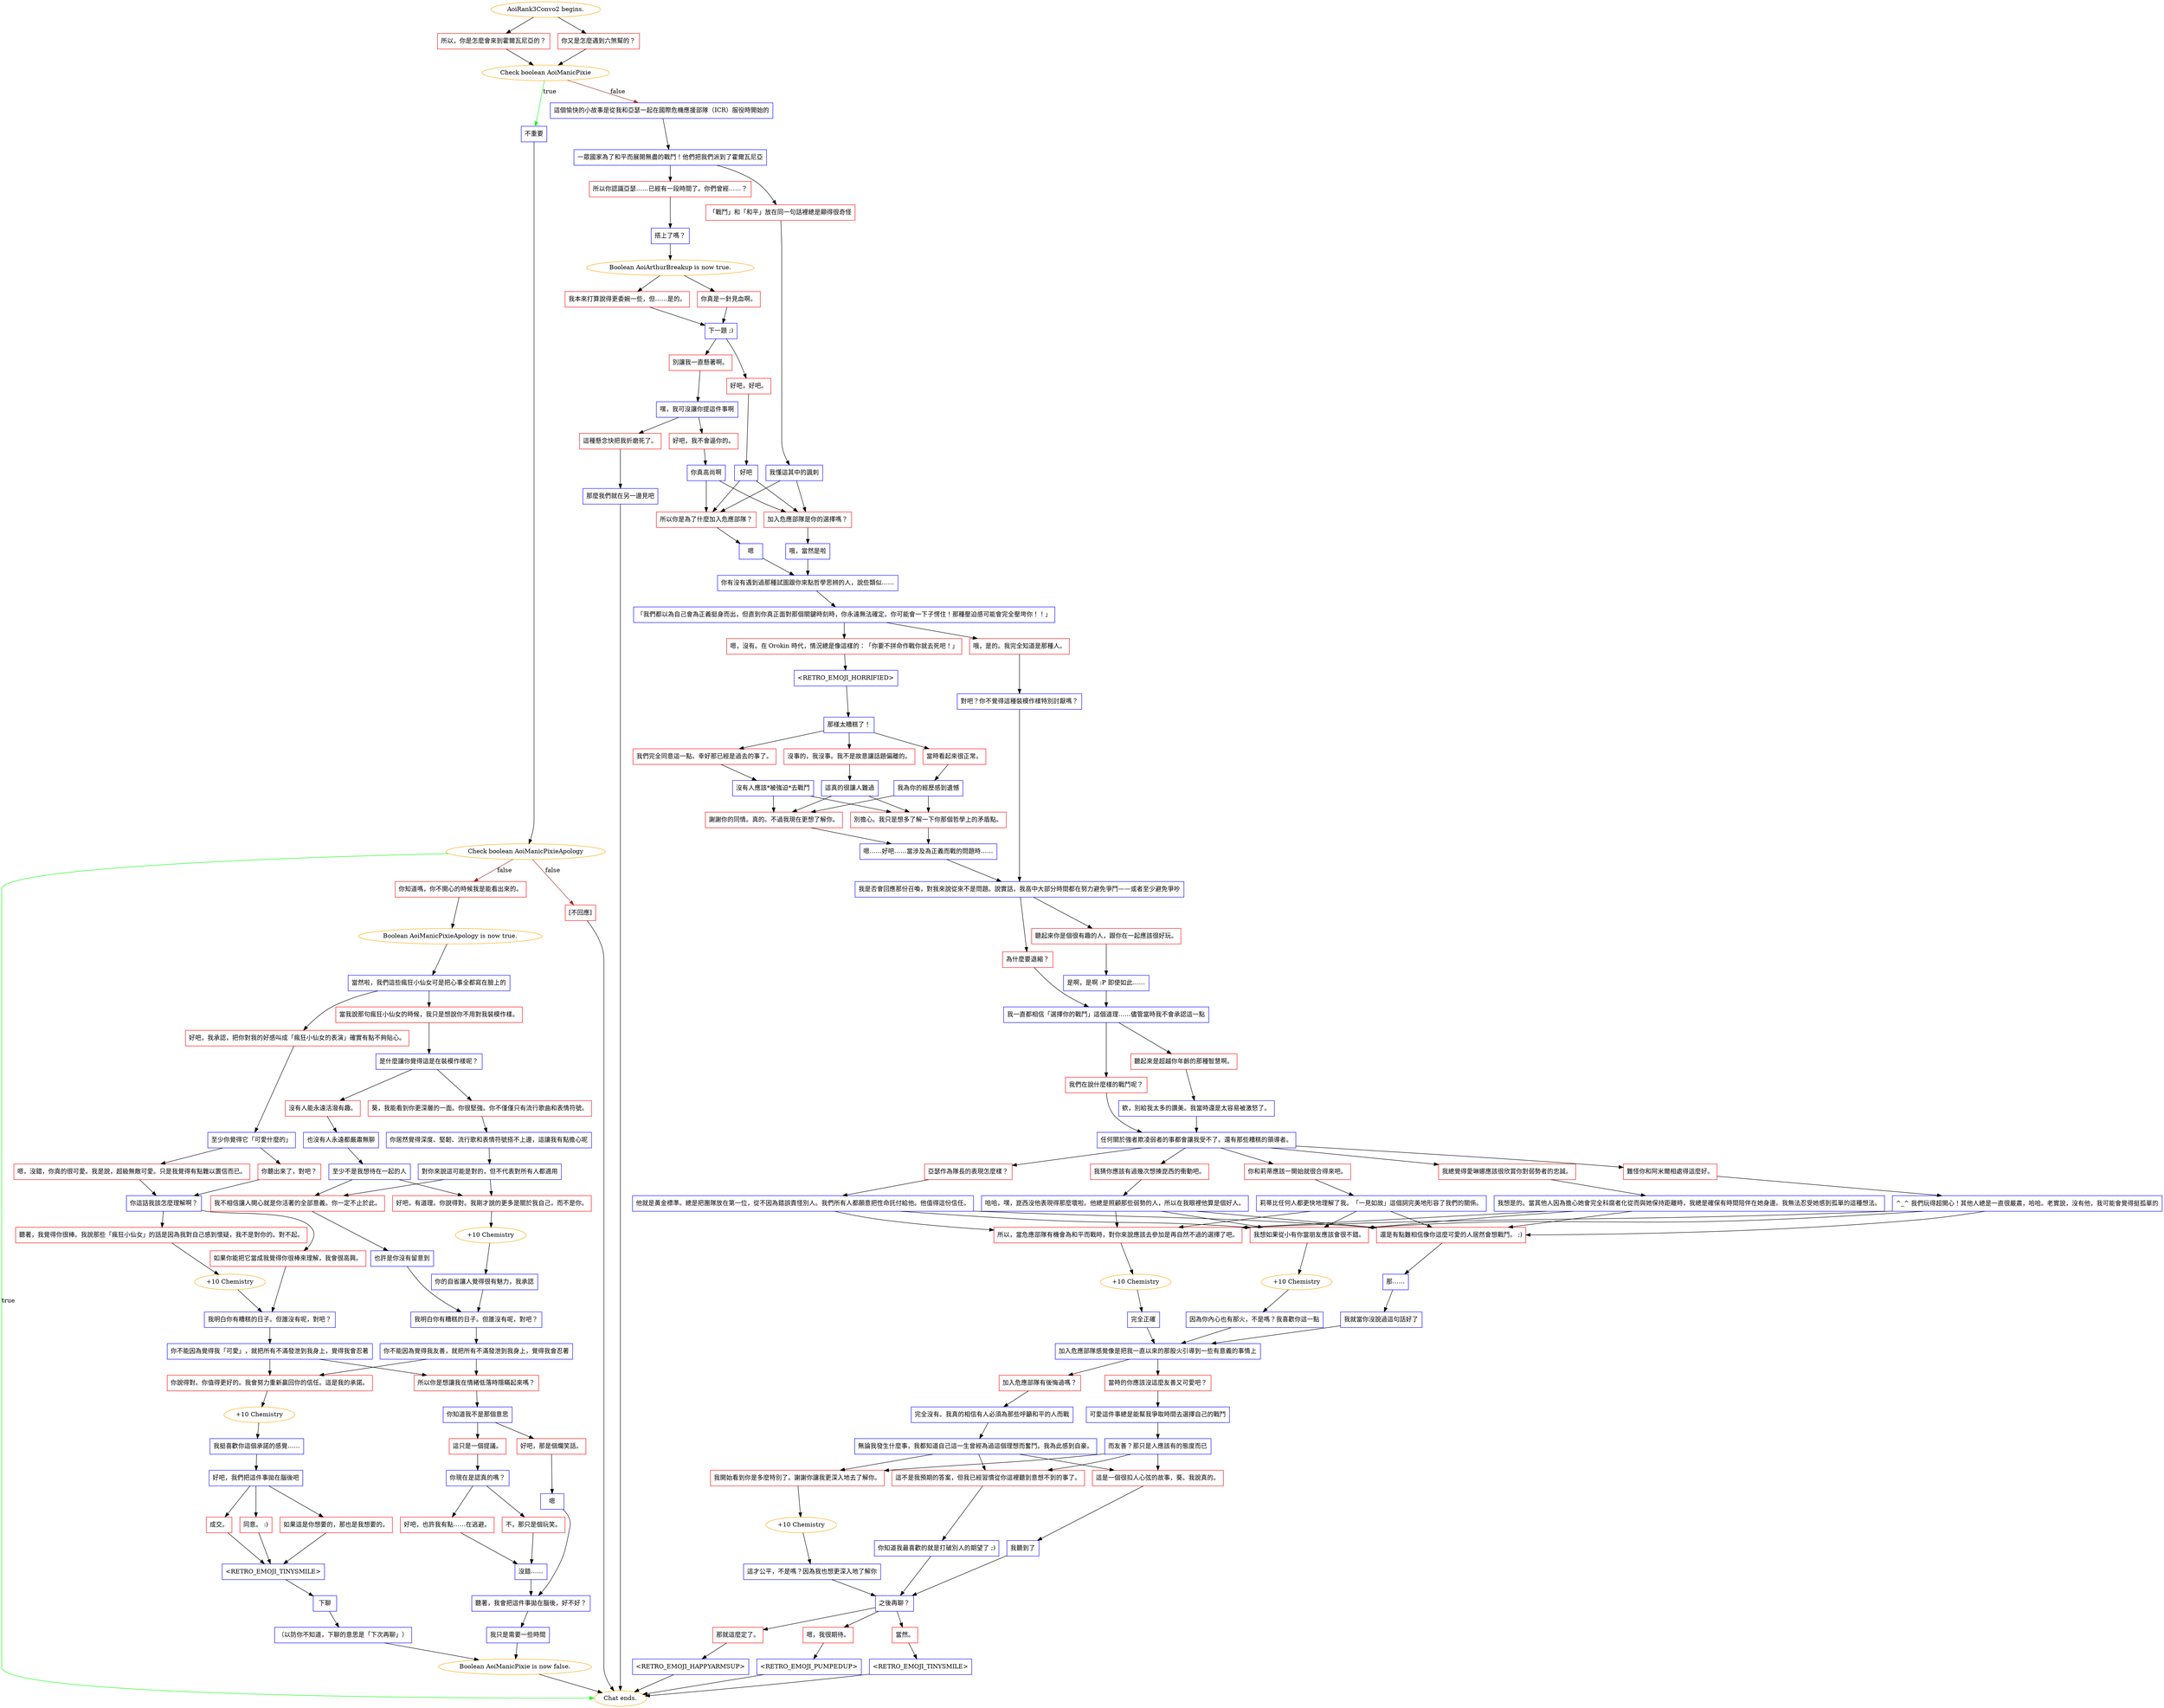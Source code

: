 digraph {
	"AoiRank3Convo2 begins." [color=orange];
		"AoiRank3Convo2 begins." -> j1835705777;
		"AoiRank3Convo2 begins." -> j3258122128;
	j1835705777 [label="所以，你是怎麼會來到霍爾瓦尼亞的？",shape=box,color=red];
		j1835705777 -> j1553637798;
	j3258122128 [label="你又是怎麼遇到六煞幫的？",shape=box,color=red];
		j3258122128 -> j1553637798;
	j1553637798 [label="Check boolean AoiManicPixie",color=orange];
		j1553637798 -> j653067755 [label=true,color=green];
		j1553637798 -> j1207185682 [label=false,color=brown];
	j653067755 [label="不重要",shape=box,color=blue];
		j653067755 -> j2806985163;
	j1207185682 [label="這個愉快的小故事是從我和亞瑟一起在國際危機應援部隊（ICR）服役時開始的",shape=box,color=blue];
		j1207185682 -> j3366111569;
	j2806985163 [label="Check boolean AoiManicPixieApology",color=orange];
		j2806985163 -> "Chat ends." [label=true,color=green];
		j2806985163 -> j2353882087 [label=false,color=brown];
		j2806985163 -> j3233129582 [label=false,color=brown];
	j3366111569 [label="一眾國家為了和平而展開無盡的戰鬥！他們把我們派到了霍爾瓦尼亞",shape=box,color=blue];
		j3366111569 -> j697236840;
		j3366111569 -> j2379774889;
	"Chat ends." [color=orange];
	j2353882087 [label="你知道嗎，你不開心的時候我是能看出來的。",shape=box,color=red];
		j2353882087 -> j2913690572;
	j3233129582 [label="[不回應]",shape=box,color=red];
		j3233129582 -> "Chat ends.";
	j697236840 [label="所以你認識亞瑟……已經有一段時間了。你們曾經……？",shape=box,color=red];
		j697236840 -> j1539836694;
	j2379774889 [label="「戰鬥」和「和平」放在同一句話裡總是顯得很奇怪",shape=box,color=red];
		j2379774889 -> j1006756715;
	j2913690572 [label="Boolean AoiManicPixieApology is now true.",color=orange];
		j2913690572 -> j2150466549;
	j1539836694 [label="搭上了嗎？",shape=box,color=blue];
		j1539836694 -> j1782455318;
	j1006756715 [label="我懂這其中的諷刺",shape=box,color=blue];
		j1006756715 -> j948170476;
		j1006756715 -> j2499015107;
	j2150466549 [label="當然啦，我們這些瘋狂小仙女可是把心事全都寫在臉上的",shape=box,color=blue];
		j2150466549 -> j2364157845;
		j2150466549 -> j3708842883;
	j1782455318 [label="Boolean AoiArthurBreakup is now true.",color=orange];
		j1782455318 -> j2044016064;
		j1782455318 -> j91080333;
	j948170476 [label="所以你是為了什麼加入危應部隊？",shape=box,color=red];
		j948170476 -> j813229975;
	j2499015107 [label="加入危應部隊是你的選擇嗎？",shape=box,color=red];
		j2499015107 -> j1920682609;
	j2364157845 [label="好吧，我承認，把你對我的好感叫成「瘋狂小仙女的表演」確實有點不夠貼心。",shape=box,color=red];
		j2364157845 -> j3018501825;
	j3708842883 [label="當我說那句瘋狂小仙女的時候，我只是想說你不用對我裝模作樣。",shape=box,color=red];
		j3708842883 -> j3346024430;
	j2044016064 [label="我本來打算說得更委婉一些，但……是的。",shape=box,color=red];
		j2044016064 -> j3370133024;
	j91080333 [label="你真是一針見血啊。",shape=box,color=red];
		j91080333 -> j3370133024;
	j813229975 [label="嗯",shape=box,color=blue];
		j813229975 -> j1224868211;
	j1920682609 [label="哦，當然是啦",shape=box,color=blue];
		j1920682609 -> j1224868211;
	j3018501825 [label="至少你覺得它「可愛什麼的」",shape=box,color=blue];
		j3018501825 -> j1787652293;
		j3018501825 -> j4110732031;
	j3346024430 [label="是什麼讓你覺得這是在裝模作樣呢？",shape=box,color=blue];
		j3346024430 -> j4148148888;
		j3346024430 -> j3266710084;
	j3370133024 [label="下一題 ;)",shape=box,color=blue];
		j3370133024 -> j2391965255;
		j3370133024 -> j4160912130;
	j1224868211 [label="你有沒有遇到過那種試圖跟你來點哲學思辨的人，說些類似……",shape=box,color=blue];
		j1224868211 -> j1025389458;
	j1787652293 [label="嗯，沒錯，你真的很可愛。我是說，超級無敵可愛。只是我覺得有點難以置信而已。",shape=box,color=red];
		j1787652293 -> j3395180844;
	j4110732031 [label="你聽出來了，對吧？",shape=box,color=red];
		j4110732031 -> j3395180844;
	j4148148888 [label="沒有人能永遠活潑有趣。",shape=box,color=red];
		j4148148888 -> j1419843028;
	j3266710084 [label="葵，我能看到你更深層的一面。你很堅強。你不僅僅只有流行歌曲和表情符號。",shape=box,color=red];
		j3266710084 -> j2615334354;
	j2391965255 [label="別讓我一直懸著啊。",shape=box,color=red];
		j2391965255 -> j2126176731;
	j4160912130 [label="好吧，好吧。",shape=box,color=red];
		j4160912130 -> j1036058125;
	j1025389458 [label="「我們都以為自己會為正義挺身而出，但直到你真正面對那個關鍵時刻時，你永遠無法確定。你可能會一下子愣住！那種壓迫感可能會完全壓垮你！！」",shape=box,color=blue];
		j1025389458 -> j3131441291;
		j1025389458 -> j2553448964;
	j3395180844 [label="你這話我該怎麼理解啊？",shape=box,color=blue];
		j3395180844 -> j1651112318;
		j3395180844 -> j1601124443;
	j1419843028 [label="也沒有人永遠都嚴肅無聊",shape=box,color=blue];
		j1419843028 -> j2123034285;
	j2615334354 [label="你居然覺得深度、堅韌、流行歌和表情符號搭不上邊，這讓我有點擔心呢",shape=box,color=blue];
		j2615334354 -> j103089273;
	j2126176731 [label="嘿，我可沒讓你提這件事啊",shape=box,color=blue];
		j2126176731 -> j3726465338;
		j2126176731 -> j1345905063;
	j1036058125 [label="好吧",shape=box,color=blue];
		j1036058125 -> j948170476;
		j1036058125 -> j2499015107;
	j3131441291 [label="嗯，沒有。在 Orokin 時代，情況總是像這樣的：「你要不拼命作戰你就去死吧！」",shape=box,color=red];
		j3131441291 -> j1171281437;
	j2553448964 [label="哦，是的。我完全知道是那種人。",shape=box,color=red];
		j2553448964 -> j1313227470;
	j1651112318 [label="聽著，我覺得你很棒。我說那些「瘋狂小仙女」的話是因為我對自己感到懷疑，我不是對你的。對不起。",shape=box,color=red];
		j1651112318 -> j3255386678;
	j1601124443 [label="如果你能把它當成我覺得你很棒來理解，我會很高興。",shape=box,color=red];
		j1601124443 -> j2206698067;
	j2123034285 [label="至少不是我想待在一起的人",shape=box,color=blue];
		j2123034285 -> j1302911432;
		j2123034285 -> j368730454;
	j103089273 [label="對你來說這可能是對的，但不代表對所有人都適用",shape=box,color=blue];
		j103089273 -> j368730454;
		j103089273 -> j1302911432;
	j3726465338 [label="這種懸念快把我折磨死了。",shape=box,color=red];
		j3726465338 -> j951720584;
	j1345905063 [label="好吧，我不會逼你的。",shape=box,color=red];
		j1345905063 -> j2793113644;
	j1171281437 [label="<RETRO_EMOJI_HORRIFIED>",shape=box,color=blue];
		j1171281437 -> j2443237830;
	j1313227470 [label="對吧？你不覺得這種裝模作樣特別討厭嗎？",shape=box,color=blue];
		j1313227470 -> j3153193335;
	j3255386678 [label="+10 Chemistry",color=orange];
		j3255386678 -> j2206698067;
	j2206698067 [label="我明白你有糟糕的日子。但誰沒有呢，對吧？",shape=box,color=blue];
		j2206698067 -> j3979524872;
	j1302911432 [label="我不相信讓人開心就是你活著的全部意義。你一定不止於此。",shape=box,color=red];
		j1302911432 -> j316866946;
	j368730454 [label="好吧，有道理。你說得對。我剛才說的更多是關於我自己，而不是你。",shape=box,color=red];
		j368730454 -> j3867570706;
	j951720584 [label="那麼我們就在另一邊見吧",shape=box,color=blue];
		j951720584 -> "Chat ends.";
	j2793113644 [label="你真高尚啊",shape=box,color=blue];
		j2793113644 -> j948170476;
		j2793113644 -> j2499015107;
	j2443237830 [label="那樣太糟糕了！",shape=box,color=blue];
		j2443237830 -> j4290176390;
		j2443237830 -> j2840454474;
		j2443237830 -> j2161001640;
	j3153193335 [label="我是否會回應那份召喚，對我來說從來不是問題。說實話，我高中大部分時間都在努力避免爭鬥——或者至少避免爭吵",shape=box,color=blue];
		j3153193335 -> j1183847609;
		j3153193335 -> j1001336764;
	j3979524872 [label="你不能因為覺得我「可愛」，就把所有不滿發泄到我身上，覺得我會忍著",shape=box,color=blue];
		j3979524872 -> j2851811274;
		j3979524872 -> j4108143237;
	j316866946 [label="也許是你沒有留意到",shape=box,color=blue];
		j316866946 -> j1398460945;
	j3867570706 [label="+10 Chemistry",color=orange];
		j3867570706 -> j2384257135;
	j4290176390 [label="我們完全同意這一點。幸好那已經是過去的事了。",shape=box,color=red];
		j4290176390 -> j928921863;
	j2840454474 [label="沒事的，我沒事。我不是故意讓話題偏離的。",shape=box,color=red];
		j2840454474 -> j3737708228;
	j2161001640 [label="當時看起來很正常。",shape=box,color=red];
		j2161001640 -> j45789524;
	j1183847609 [label="為什麼要退縮？",shape=box,color=red];
		j1183847609 -> j781344971;
	j1001336764 [label="聽起來你是個很有趣的人，跟你在一起應該很好玩。",shape=box,color=red];
		j1001336764 -> j3010566033;
	j2851811274 [label="你說得對。你值得更好的。我會努力重新贏回你的信任。這是我的承諾。",shape=box,color=red];
		j2851811274 -> j2623194541;
	j4108143237 [label="所以你是想讓我在情緒低落時隱瞞起來嗎？",shape=box,color=red];
		j4108143237 -> j845119133;
	j1398460945 [label="我明白你有糟糕的日子。但誰沒有呢，對吧？",shape=box,color=blue];
		j1398460945 -> j2652204726;
	j2384257135 [label="你的自省讓人覺得很有魅力，我承認",shape=box,color=blue];
		j2384257135 -> j1398460945;
	j928921863 [label="沒有人應該*被強迫*去戰鬥",shape=box,color=blue];
		j928921863 -> j3060701970;
		j928921863 -> j3095182801;
	j3737708228 [label="這真的很讓人難過",shape=box,color=blue];
		j3737708228 -> j3060701970;
		j3737708228 -> j3095182801;
	j45789524 [label="我為你的經歷感到遺憾",shape=box,color=blue];
		j45789524 -> j3060701970;
		j45789524 -> j3095182801;
	j781344971 [label="我一直都相信「選擇你的戰鬥」這個道理……儘管當時我不會承認這一點",shape=box,color=blue];
		j781344971 -> j114172075;
		j781344971 -> j3802211971;
	j3010566033 [label="是啊，是啊 :P 即使如此……",shape=box,color=blue];
		j3010566033 -> j781344971;
	j2623194541 [label="+10 Chemistry",color=orange];
		j2623194541 -> j58520471;
	j845119133 [label="你知道我不是那個意思",shape=box,color=blue];
		j845119133 -> j511024536;
		j845119133 -> j818963549;
	j2652204726 [label="你不能因為覺得我友善，就把所有不滿發泄到我身上，覺得我會忍著",shape=box,color=blue];
		j2652204726 -> j2851811274;
		j2652204726 -> j4108143237;
	j3060701970 [label="謝謝你的同情。真的。不過我現在更想了解你。",shape=box,color=red];
		j3060701970 -> j4116527373;
	j3095182801 [label="別擔心。我只是想多了解一下你那個哲學上的矛盾點。",shape=box,color=red];
		j3095182801 -> j4116527373;
	j114172075 [label="我們在說什麼樣的戰鬥呢？",shape=box,color=red];
		j114172075 -> j2855742255;
	j3802211971 [label="聽起來是超越你年齡的那種智慧啊。",shape=box,color=red];
		j3802211971 -> j582046028;
	j58520471 [label="我挺喜歡你這個承諾的感覺……",shape=box,color=blue];
		j58520471 -> j2242431728;
	j511024536 [label="這只是一個提議。",shape=box,color=red];
		j511024536 -> j1656612579;
	j818963549 [label="好吧，那是個爛笑話。",shape=box,color=red];
		j818963549 -> j2669867118;
	j4116527373 [label="嗯……好吧……當涉及為正義而戰的問題時……",shape=box,color=blue];
		j4116527373 -> j3153193335;
	j2855742255 [label="任何關於強者欺凌弱者的事都會讓我受不了。還有那些糟糕的領導者。",shape=box,color=blue];
		j2855742255 -> j20725445;
		j2855742255 -> j1147430371;
		j2855742255 -> j1913560939;
		j2855742255 -> j3235871833;
		j2855742255 -> j1773307173;
	j582046028 [label="欸，別給我太多的讚美。我當時還是太容易被激怒了。",shape=box,color=blue];
		j582046028 -> j2855742255;
	j2242431728 [label="好吧，我們把這件事拋在腦後吧",shape=box,color=blue];
		j2242431728 -> j2816739033;
		j2242431728 -> j2836481528;
		j2242431728 -> j950826743;
	j1656612579 [label="你現在是認真的嗎？",shape=box,color=blue];
		j1656612579 -> j656581728;
		j1656612579 -> j634800902;
	j2669867118 [label="嗯",shape=box,color=blue];
		j2669867118 -> j3409443967;
	j20725445 [label="亞瑟作為隊長的表現怎麼樣？",shape=box,color=red];
		j20725445 -> j95865568;
	j1147430371 [label="我猜你應該有過幾次想揍崑西的衝動吧。",shape=box,color=red];
		j1147430371 -> j4080222919;
	j1913560939 [label="你和莉蒂應該一開始就很合得來吧。",shape=box,color=red];
		j1913560939 -> j902153616;
	j3235871833 [label="我總覺得愛琳娜應該很欣賞你對弱勢者的忠誠。",shape=box,color=red];
		j3235871833 -> j3308592098;
	j1773307173 [label="難怪你和阿米爾相處得這麼好。",shape=box,color=red];
		j1773307173 -> j562369654;
	j2816739033 [label="成交。",shape=box,color=red];
		j2816739033 -> j857369637;
	j2836481528 [label="同意。 :)",shape=box,color=red];
		j2836481528 -> j857369637;
	j950826743 [label="如果這是你想要的，那也是我想要的。",shape=box,color=red];
		j950826743 -> j857369637;
	j656581728 [label="好吧，也許我有點……在逃避。",shape=box,color=red];
		j656581728 -> j4157648459;
	j634800902 [label="不，那只是個玩笑。",shape=box,color=red];
		j634800902 -> j4157648459;
	j3409443967 [label="聽著，我會把這件事拋在腦後，好不好？",shape=box,color=blue];
		j3409443967 -> j2597037252;
	j95865568 [label="他就是黃金標準。總是把團隊放在第一位，從不因為錯誤責怪別人。我們所有人都願意把性命託付給他。他值得這份信任。",shape=box,color=blue];
		j95865568 -> j2405627753;
		j95865568 -> j3912398626;
		j95865568 -> j3048195364;
	j4080222919 [label="哈哈，嘿，崑西沒他表現得那麼壞啦。他總是照顧那些弱勢的人，所以在我眼裡他算是個好人。",shape=box,color=blue];
		j4080222919 -> j2405627753;
		j4080222919 -> j3912398626;
		j4080222919 -> j3048195364;
	j902153616 [label="莉蒂比任何人都更快地理解了我。「一見如故」這個詞完美地形容了我們的關係。",shape=box,color=blue];
		j902153616 -> j2405627753;
		j902153616 -> j3912398626;
		j902153616 -> j3048195364;
	j3308592098 [label="我想是的。當其他人因為擔心她會完全科腐者化從而與她保持距離時，我總是確保有時間陪伴在她身邊。我無法忍受她感到孤單的這種想法。",shape=box,color=blue];
		j3308592098 -> j2405627753;
		j3308592098 -> j3912398626;
		j3308592098 -> j3048195364;
	j562369654 [label="^_^ 我們玩得超開心！其他人總是一直很嚴肅，哈哈。老實說，沒有他，我可能會覺得挺孤單的",shape=box,color=blue];
		j562369654 -> j2405627753;
		j562369654 -> j3912398626;
		j562369654 -> j3048195364;
	j857369637 [label="<RETRO_EMOJI_TINYSMILE>",shape=box,color=blue];
		j857369637 -> j916262922;
	j4157648459 [label="沒錯……",shape=box,color=blue];
		j4157648459 -> j3409443967;
	j2597037252 [label="我只是需要一些時間",shape=box,color=blue];
		j2597037252 -> j2477397060;
	j2405627753 [label="所以，當危應部隊有機會為和平而戰時，對你來說應該去參加是再自然不過的選擇了吧。",shape=box,color=red];
		j2405627753 -> j3598900489;
	j3912398626 [label="我想如果從小有你當朋友應該會很不錯。",shape=box,color=red];
		j3912398626 -> j1623765906;
	j3048195364 [label="還是有點難相信像你這麼可愛的人居然會想戰鬥。 ;)",shape=box,color=red];
		j3048195364 -> j3800428796;
	j916262922 [label="下聊",shape=box,color=blue];
		j916262922 -> j99742010;
	j2477397060 [label="Boolean AoiManicPixie is now false.",color=orange];
		j2477397060 -> "Chat ends.";
	j3598900489 [label="+10 Chemistry",color=orange];
		j3598900489 -> j1512647722;
	j1623765906 [label="+10 Chemistry",color=orange];
		j1623765906 -> j3282148175;
	j3800428796 [label="那……",shape=box,color=blue];
		j3800428796 -> j3626832409;
	j99742010 [label="（以防你不知道，下聊的意思是「下次再聊」）",shape=box,color=blue];
		j99742010 -> j2477397060;
	j1512647722 [label="完全正確",shape=box,color=blue];
		j1512647722 -> j1681376531;
	j3282148175 [label="因為你內心也有那火，不是嗎？我喜歡你這一點",shape=box,color=blue];
		j3282148175 -> j1681376531;
	j3626832409 [label="我就當你沒說過這句話好了",shape=box,color=blue];
		j3626832409 -> j1681376531;
	j1681376531 [label="加入危應部隊感覺像是把我一直以來的那股火引導到一些有意義的事情上",shape=box,color=blue];
		j1681376531 -> j2985090220;
		j1681376531 -> j478346078;
	j2985090220 [label="加入危應部隊有後悔過嗎？",shape=box,color=red];
		j2985090220 -> j2832783717;
	j478346078 [label="當時的你應該沒這麼友善又可愛吧？",shape=box,color=red];
		j478346078 -> j3148904809;
	j2832783717 [label="完全沒有。我真的相信有人必須為那些呼籲和平的人而戰",shape=box,color=blue];
		j2832783717 -> j3907982987;
	j3148904809 [label="可愛這件事總是能幫我爭取時間去選擇自己的戰鬥",shape=box,color=blue];
		j3148904809 -> j2780466076;
	j3907982987 [label="無論我發生什麼事，我都知道自己這一生曾經為過這個理想而奮鬥。我為此感到自豪。",shape=box,color=blue];
		j3907982987 -> j201654265;
		j3907982987 -> j2722893285;
		j3907982987 -> j2312892080;
	j2780466076 [label="而友善？那只是人應該有的態度而已",shape=box,color=blue];
		j2780466076 -> j201654265;
		j2780466076 -> j2722893285;
		j2780466076 -> j2312892080;
	j201654265 [label="我開始看到你是多麼特別了。謝謝你讓我更深入地去了解你。",shape=box,color=red];
		j201654265 -> j365311179;
	j2722893285 [label="這不是我預期的答案，但我已經習慣從你這裡聽到意想不到的事了。",shape=box,color=red];
		j2722893285 -> j851044166;
	j2312892080 [label="這是一個很扣人心弦的故事，葵。我說真的。",shape=box,color=red];
		j2312892080 -> j2207287556;
	j365311179 [label="+10 Chemistry",color=orange];
		j365311179 -> j1355771780;
	j851044166 [label="你知道我最喜歡的就是打破別人的期望了 ;)",shape=box,color=blue];
		j851044166 -> j3417592184;
	j2207287556 [label="我聽到了",shape=box,color=blue];
		j2207287556 -> j3417592184;
	j1355771780 [label="這才公平，不是嗎？因為我也想更深入地了解你",shape=box,color=blue];
		j1355771780 -> j3417592184;
	j3417592184 [label="之後再聊？",shape=box,color=blue];
		j3417592184 -> j183625585;
		j3417592184 -> j4068862821;
		j3417592184 -> j2160038005;
	j183625585 [label="那就這麼定了。",shape=box,color=red];
		j183625585 -> j2061505340;
	j4068862821 [label="嗯，我很期待。",shape=box,color=red];
		j4068862821 -> j336425587;
	j2160038005 [label="當然。",shape=box,color=red];
		j2160038005 -> j3029731251;
	j2061505340 [label="<RETRO_EMOJI_HAPPYARMSUP>",shape=box,color=blue];
		j2061505340 -> "Chat ends.";
	j336425587 [label="<RETRO_EMOJI_PUMPEDUP>",shape=box,color=blue];
		j336425587 -> "Chat ends.";
	j3029731251 [label="<RETRO_EMOJI_TINYSMILE>",shape=box,color=blue];
		j3029731251 -> "Chat ends.";
}